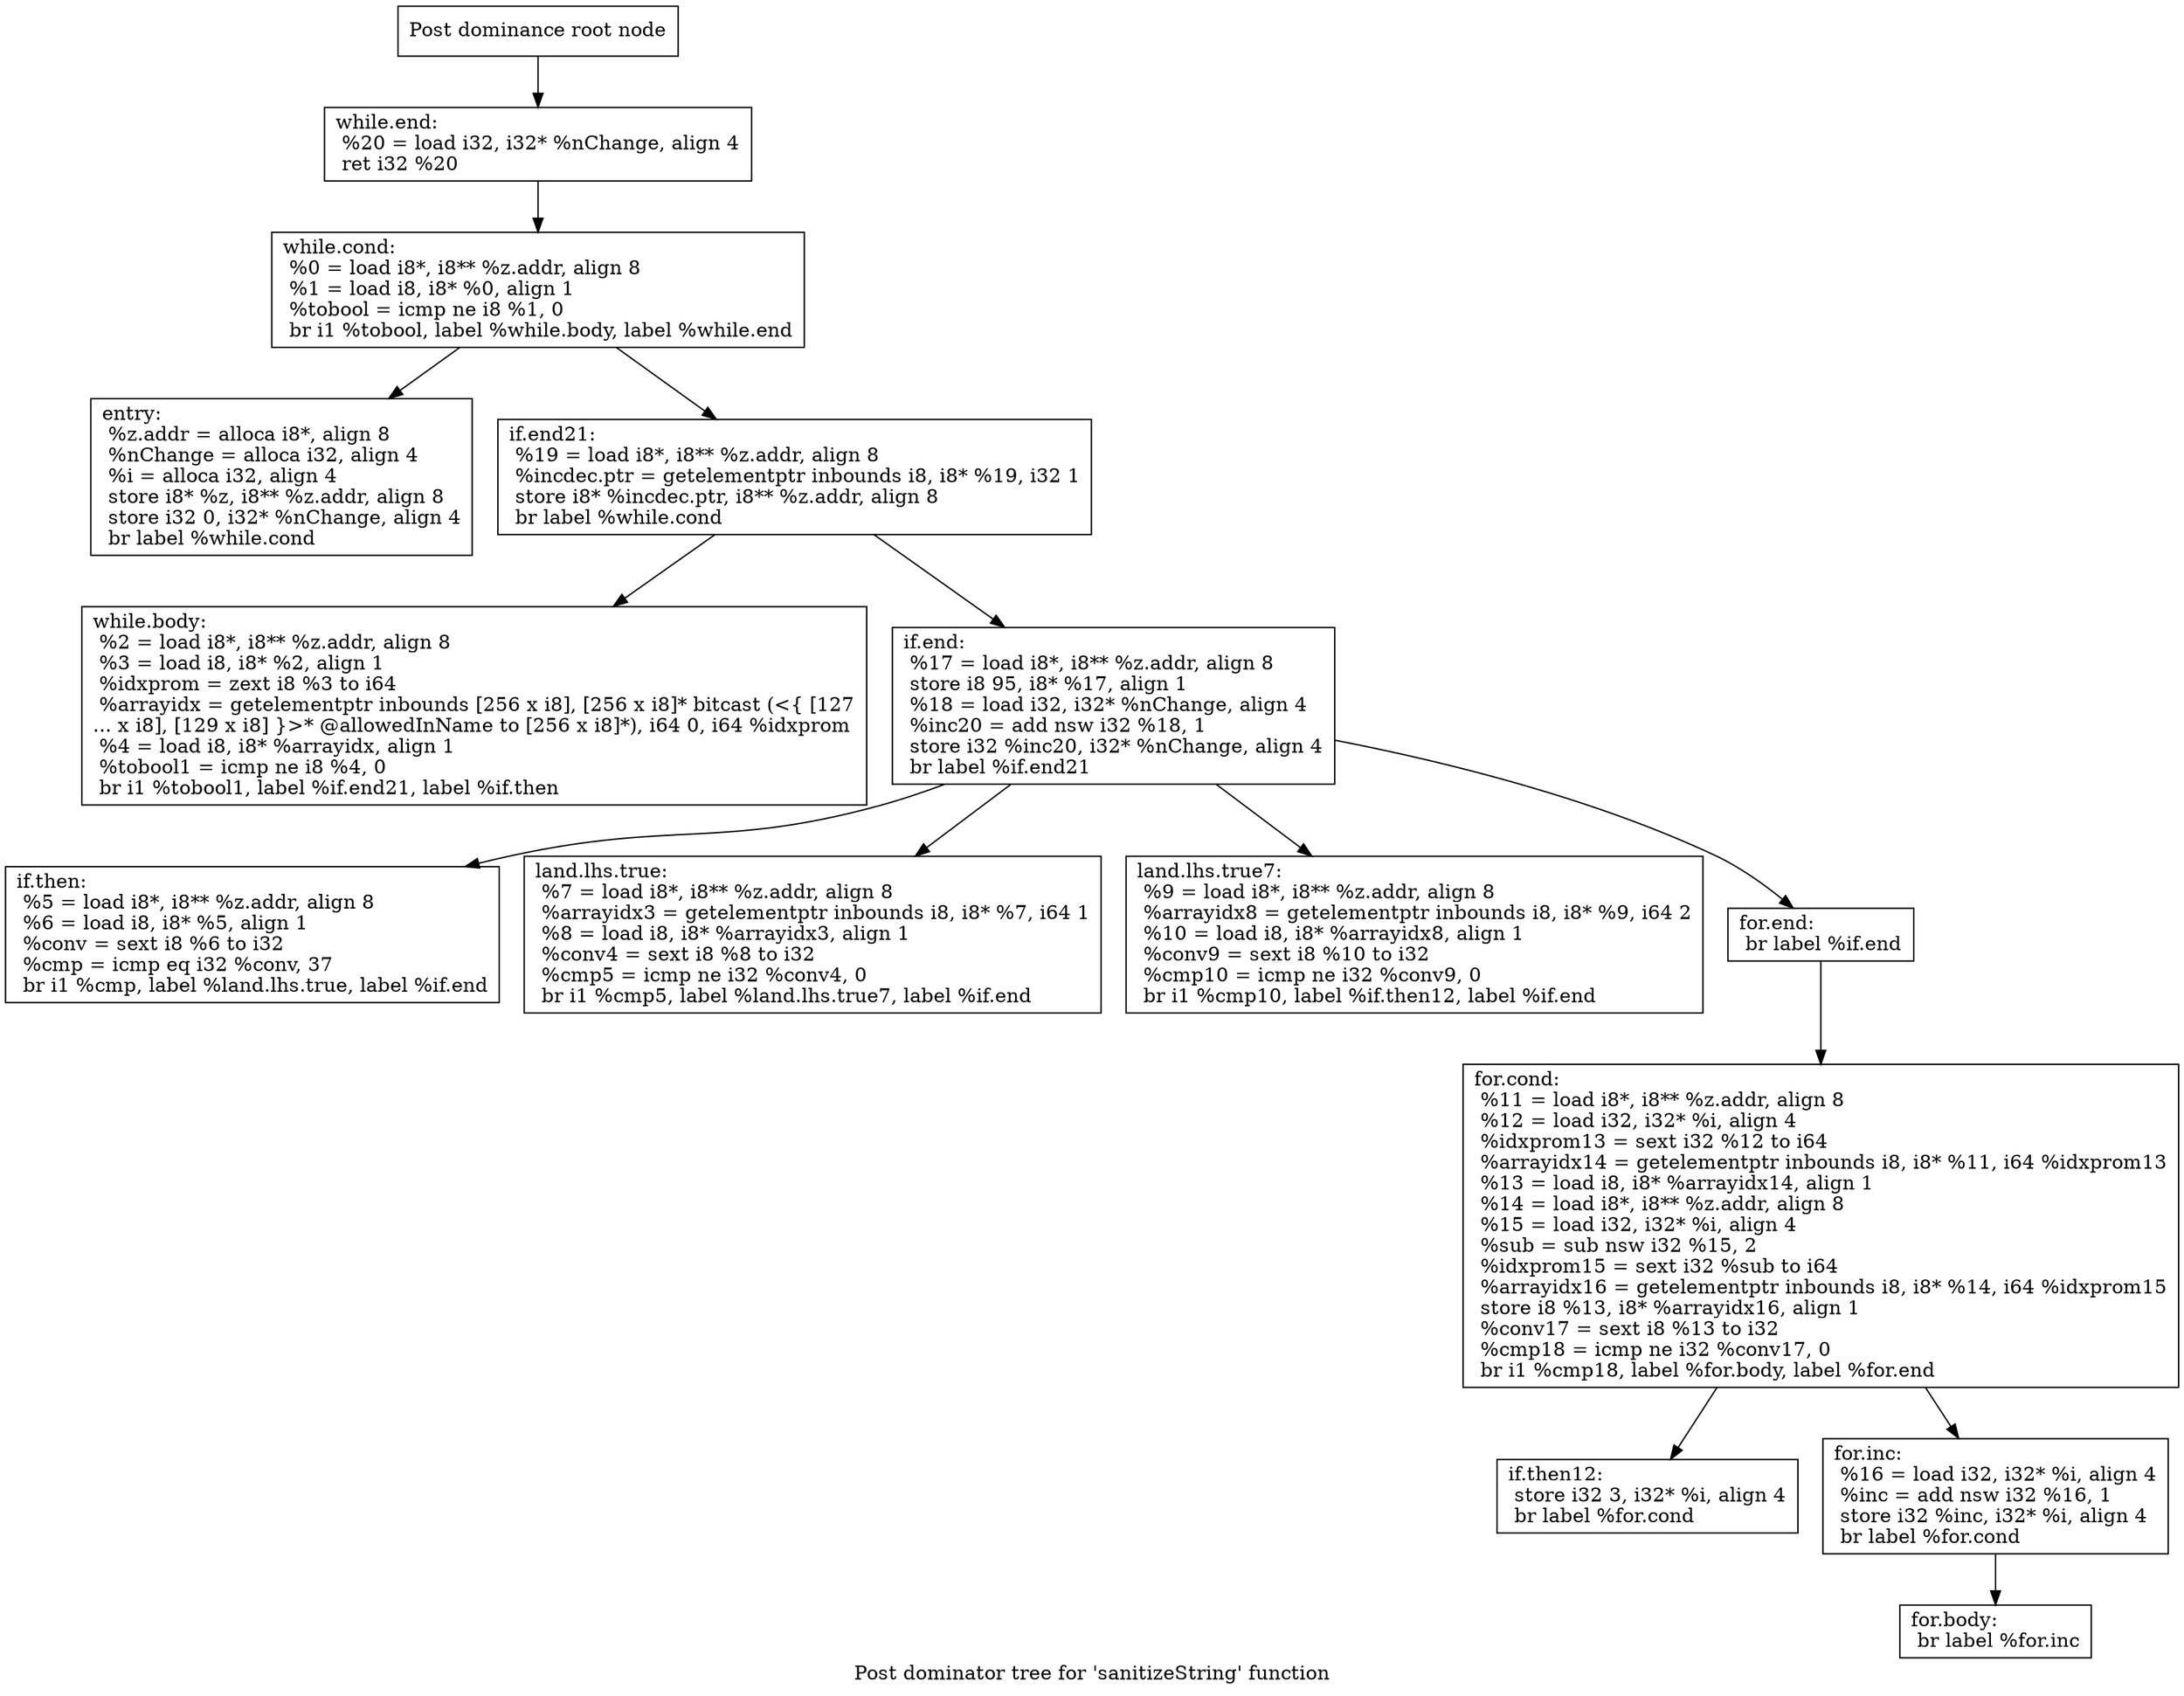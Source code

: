 digraph "Post dominator tree for 'sanitizeString' function" {
	label="Post dominator tree for 'sanitizeString' function";

	Node0x22b54a0 [shape=record,label="{Post dominance root node}"];
	Node0x22b54a0 -> Node0x22c78a0;
	Node0x22c78a0 [shape=record,label="{while.end:                                        \l  %20 = load i32, i32* %nChange, align 4\l  ret i32 %20\l}"];
	Node0x22c78a0 -> Node0x22de950;
	Node0x22de950 [shape=record,label="{while.cond:                                       \l  %0 = load i8*, i8** %z.addr, align 8\l  %1 = load i8, i8* %0, align 1\l  %tobool = icmp ne i8 %1, 0\l  br i1 %tobool, label %while.body, label %while.end\l}"];
	Node0x22de950 -> Node0x22ca530;
	Node0x22de950 -> Node0x22f0280;
	Node0x22ca530 [shape=record,label="{entry:\l  %z.addr = alloca i8*, align 8\l  %nChange = alloca i32, align 4\l  %i = alloca i32, align 4\l  store i8* %z, i8** %z.addr, align 8\l  store i32 0, i32* %nChange, align 4\l  br label %while.cond\l}"];
	Node0x22f0280 [shape=record,label="{if.end21:                                         \l  %19 = load i8*, i8** %z.addr, align 8\l  %incdec.ptr = getelementptr inbounds i8, i8* %19, i32 1\l  store i8* %incdec.ptr, i8** %z.addr, align 8\l  br label %while.cond\l}"];
	Node0x22f0280 -> Node0x22bd980;
	Node0x22f0280 -> Node0x22df780;
	Node0x22bd980 [shape=record,label="{while.body:                                       \l  %2 = load i8*, i8** %z.addr, align 8\l  %3 = load i8, i8* %2, align 1\l  %idxprom = zext i8 %3 to i64\l  %arrayidx = getelementptr inbounds [256 x i8], [256 x i8]* bitcast (\<\{ [127\l... x i8], [129 x i8] \}\>* @allowedInName to [256 x i8]*), i64 0, i64 %idxprom\l  %4 = load i8, i8* %arrayidx, align 1\l  %tobool1 = icmp ne i8 %4, 0\l  br i1 %tobool1, label %if.end21, label %if.then\l}"];
	Node0x22df780 [shape=record,label="{if.end:                                           \l  %17 = load i8*, i8** %z.addr, align 8\l  store i8 95, i8* %17, align 1\l  %18 = load i32, i32* %nChange, align 4\l  %inc20 = add nsw i32 %18, 1\l  store i32 %inc20, i32* %nChange, align 4\l  br label %if.end21\l}"];
	Node0x22df780 -> Node0x22bc400;
	Node0x22df780 -> Node0x229dfd0;
	Node0x22df780 -> Node0x22f59b0;
	Node0x22df780 -> Node0x2286790;
	Node0x22bc400 [shape=record,label="{if.then:                                          \l  %5 = load i8*, i8** %z.addr, align 8\l  %6 = load i8, i8* %5, align 1\l  %conv = sext i8 %6 to i32\l  %cmp = icmp eq i32 %conv, 37\l  br i1 %cmp, label %land.lhs.true, label %if.end\l}"];
	Node0x229dfd0 [shape=record,label="{land.lhs.true:                                    \l  %7 = load i8*, i8** %z.addr, align 8\l  %arrayidx3 = getelementptr inbounds i8, i8* %7, i64 1\l  %8 = load i8, i8* %arrayidx3, align 1\l  %conv4 = sext i8 %8 to i32\l  %cmp5 = icmp ne i32 %conv4, 0\l  br i1 %cmp5, label %land.lhs.true7, label %if.end\l}"];
	Node0x22f59b0 [shape=record,label="{land.lhs.true7:                                   \l  %9 = load i8*, i8** %z.addr, align 8\l  %arrayidx8 = getelementptr inbounds i8, i8* %9, i64 2\l  %10 = load i8, i8* %arrayidx8, align 1\l  %conv9 = sext i8 %10 to i32\l  %cmp10 = icmp ne i32 %conv9, 0\l  br i1 %cmp10, label %if.then12, label %if.end\l}"];
	Node0x2286790 [shape=record,label="{for.end:                                          \l  br label %if.end\l}"];
	Node0x2286790 -> Node0x2291390;
	Node0x2291390 [shape=record,label="{for.cond:                                         \l  %11 = load i8*, i8** %z.addr, align 8\l  %12 = load i32, i32* %i, align 4\l  %idxprom13 = sext i32 %12 to i64\l  %arrayidx14 = getelementptr inbounds i8, i8* %11, i64 %idxprom13\l  %13 = load i8, i8* %arrayidx14, align 1\l  %14 = load i8*, i8** %z.addr, align 8\l  %15 = load i32, i32* %i, align 4\l  %sub = sub nsw i32 %15, 2\l  %idxprom15 = sext i32 %sub to i64\l  %arrayidx16 = getelementptr inbounds i8, i8* %14, i64 %idxprom15\l  store i8 %13, i8* %arrayidx16, align 1\l  %conv17 = sext i8 %13 to i32\l  %cmp18 = icmp ne i32 %conv17, 0\l  br i1 %cmp18, label %for.body, label %for.end\l}"];
	Node0x2291390 -> Node0x2281380;
	Node0x2291390 -> Node0x225c430;
	Node0x2281380 [shape=record,label="{if.then12:                                        \l  store i32 3, i32* %i, align 4\l  br label %for.cond\l}"];
	Node0x225c430 [shape=record,label="{for.inc:                                          \l  %16 = load i32, i32* %i, align 4\l  %inc = add nsw i32 %16, 1\l  store i32 %inc, i32* %i, align 4\l  br label %for.cond\l}"];
	Node0x225c430 -> Node0x2309e20;
	Node0x2309e20 [shape=record,label="{for.body:                                         \l  br label %for.inc\l}"];
}
